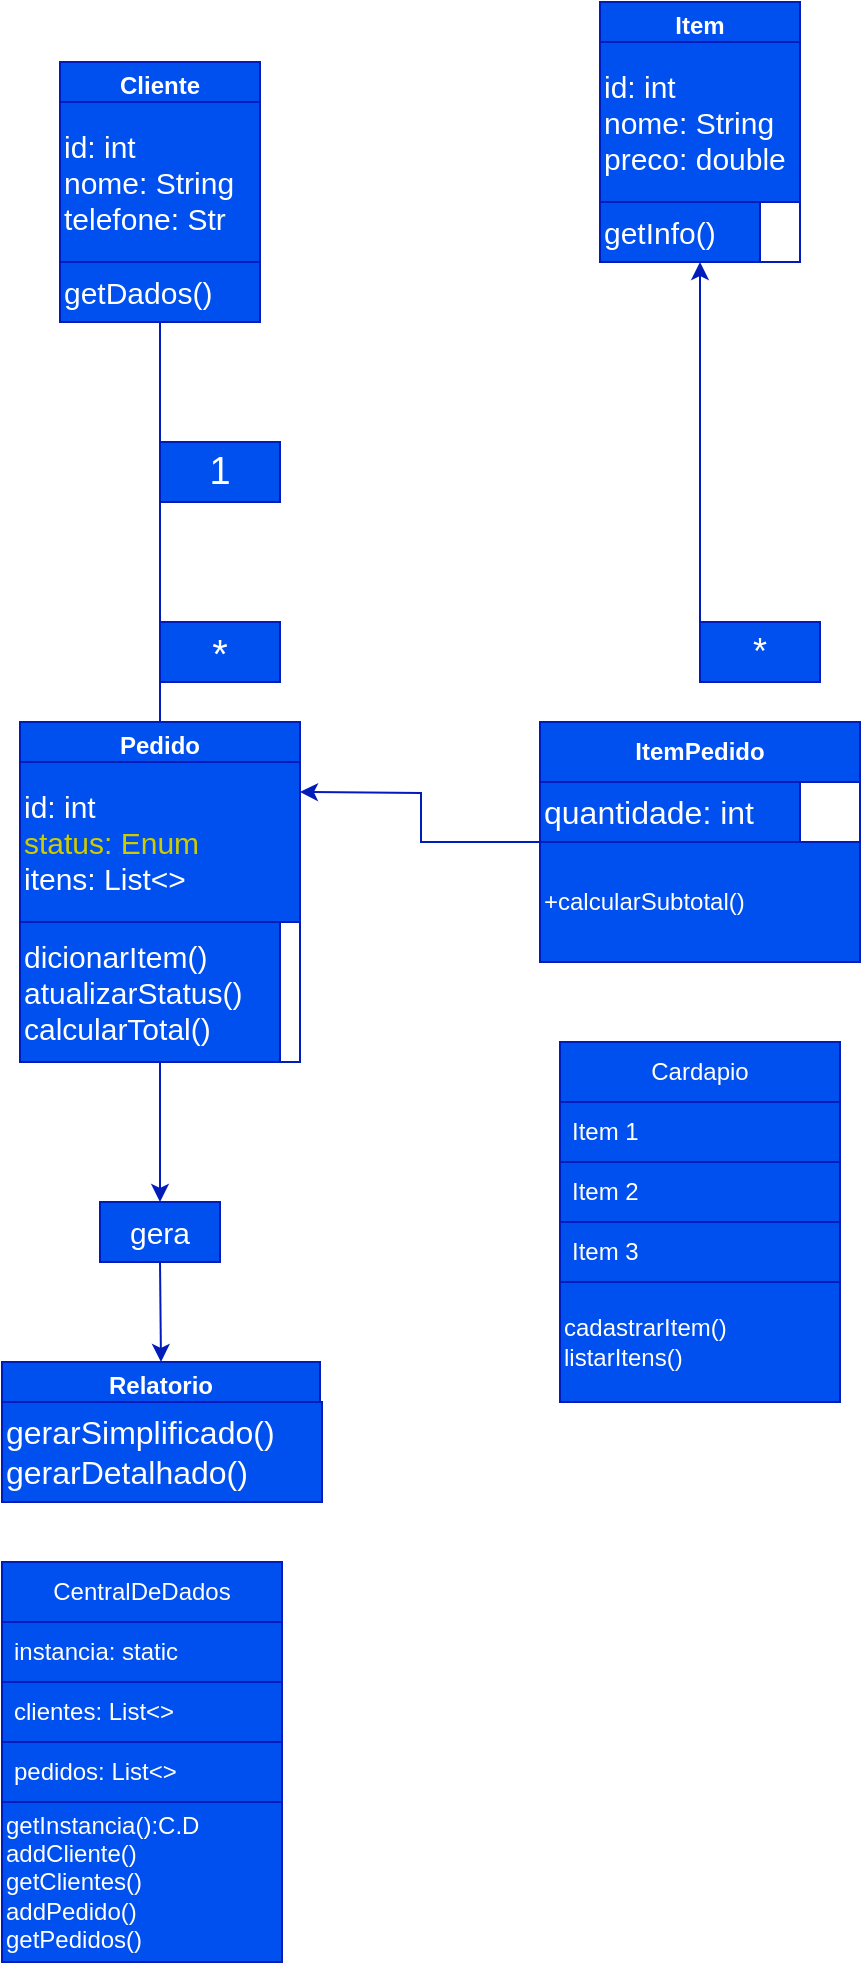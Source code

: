 <mxfile version="28.1.2">
  <diagram name="Página-1" id="QUR0Y8Mu5v9CyN_jPvk7">
    <mxGraphModel dx="922" dy="976" grid="1" gridSize="10" guides="1" tooltips="1" connect="1" arrows="1" fold="1" page="1" pageScale="1" pageWidth="827" pageHeight="1169" math="0" shadow="0">
      <root>
        <mxCell id="0" />
        <mxCell id="1" parent="0" />
        <mxCell id="VAvJB64YvHKmMoGOeDSp-1" value="Cliente" style="swimlane;whiteSpace=wrap;html=1;fillColor=#0050ef;fontColor=#ffffff;strokeColor=#001DBC;" parent="1" vertex="1">
          <mxGeometry x="320" y="150" width="100" height="130" as="geometry" />
        </mxCell>
        <mxCell id="VAvJB64YvHKmMoGOeDSp-2" value="&lt;font style=&quot;font-size: 15px;&quot;&gt;id: int&lt;/font&gt;&lt;div&gt;&lt;font style=&quot;font-size: 15px;&quot;&gt;nome: String&lt;/font&gt;&lt;/div&gt;&lt;div style=&quot;&quot;&gt;&lt;font style=&quot;font-size: 15px;&quot;&gt;telefone: Str&lt;/font&gt;&lt;/div&gt;" style="whiteSpace=wrap;html=1;align=left;fillColor=#0050ef;fontColor=#ffffff;strokeColor=#001DBC;" parent="VAvJB64YvHKmMoGOeDSp-1" vertex="1">
          <mxGeometry y="20" width="100" height="80" as="geometry" />
        </mxCell>
        <mxCell id="VAvJB64YvHKmMoGOeDSp-3" value="&lt;span style=&quot;font-size: 15px;&quot;&gt;getDados()&lt;/span&gt;" style="text;html=1;align=left;verticalAlign=middle;resizable=0;points=[];autosize=1;strokeColor=#001DBC;fillColor=#0050ef;fontColor=#ffffff;" parent="VAvJB64YvHKmMoGOeDSp-1" vertex="1">
          <mxGeometry y="100" width="100" height="30" as="geometry" />
        </mxCell>
        <mxCell id="VAvJB64YvHKmMoGOeDSp-4" value="Item" style="swimlane;whiteSpace=wrap;html=1;fillColor=#0050ef;fontColor=#ffffff;strokeColor=#001DBC;" parent="1" vertex="1">
          <mxGeometry x="590" y="120" width="100" height="130" as="geometry" />
        </mxCell>
        <mxCell id="VAvJB64YvHKmMoGOeDSp-5" value="&lt;font style=&quot;font-size: 15px;&quot;&gt;id: int&lt;/font&gt;&lt;div&gt;&lt;font style=&quot;font-size: 15px;&quot;&gt;nome: String&lt;/font&gt;&lt;/div&gt;&lt;div style=&quot;&quot;&gt;&lt;font style=&quot;font-size: 15px;&quot;&gt;preco: double&lt;/font&gt;&lt;/div&gt;" style="whiteSpace=wrap;html=1;align=left;fillColor=#0050ef;fontColor=#ffffff;strokeColor=#001DBC;" parent="VAvJB64YvHKmMoGOeDSp-4" vertex="1">
          <mxGeometry y="20" width="100" height="80" as="geometry" />
        </mxCell>
        <mxCell id="VAvJB64YvHKmMoGOeDSp-6" value="&lt;span style=&quot;font-size: 15px;&quot;&gt;getInfo()&lt;/span&gt;" style="text;html=1;align=left;verticalAlign=middle;resizable=0;points=[];autosize=1;strokeColor=#001DBC;fillColor=#0050ef;fontColor=#ffffff;" parent="VAvJB64YvHKmMoGOeDSp-4" vertex="1">
          <mxGeometry y="100" width="80" height="30" as="geometry" />
        </mxCell>
        <mxCell id="VAvJB64YvHKmMoGOeDSp-34" style="edgeStyle=none;rounded=0;orthogonalLoop=1;jettySize=auto;html=1;exitX=0.5;exitY=1;exitDx=0;exitDy=0;entryX=0.5;entryY=0;entryDx=0;entryDy=0;elbow=vertical;fillColor=#0050ef;strokeColor=#001DBC;" parent="1" source="VAvJB64YvHKmMoGOeDSp-36" target="VAvJB64YvHKmMoGOeDSp-32" edge="1">
          <mxGeometry relative="1" as="geometry" />
        </mxCell>
        <mxCell id="VAvJB64YvHKmMoGOeDSp-11" value="Pedido" style="swimlane;whiteSpace=wrap;html=1;fillColor=#0050ef;fontColor=#ffffff;strokeColor=#001DBC;" parent="1" vertex="1">
          <mxGeometry x="300" y="480" width="140" height="170" as="geometry" />
        </mxCell>
        <mxCell id="VAvJB64YvHKmMoGOeDSp-12" value="&lt;font style=&quot;font-size: 15px;&quot;&gt;id: int&lt;/font&gt;&lt;div&gt;&lt;font color=&quot;#cccc00&quot;&gt;&lt;span style=&quot;font-size: 15px;&quot;&gt;status: Enum&lt;/span&gt;&lt;/font&gt;&lt;/div&gt;&lt;div style=&quot;&quot;&gt;&lt;font style=&quot;font-size: 15px;&quot;&gt;itens: List&amp;lt;&amp;gt;&lt;/font&gt;&lt;/div&gt;" style="whiteSpace=wrap;html=1;align=left;fillColor=#0050ef;fontColor=#ffffff;strokeColor=#001DBC;" parent="VAvJB64YvHKmMoGOeDSp-11" vertex="1">
          <mxGeometry y="20" width="140" height="80" as="geometry" />
        </mxCell>
        <mxCell id="VAvJB64YvHKmMoGOeDSp-13" value="&lt;div&gt;&lt;span style=&quot;font-size: 15px;&quot;&gt;dicionarItem()&lt;/span&gt;&lt;/div&gt;&lt;div&gt;&lt;span style=&quot;font-size: 15px;&quot;&gt;atualizarStatus()&lt;/span&gt;&lt;/div&gt;&lt;div&gt;&lt;span style=&quot;font-size: 15px;&quot;&gt;calcularTotal()&lt;/span&gt;&lt;/div&gt;" style="text;html=1;align=left;verticalAlign=middle;resizable=0;points=[];autosize=1;strokeColor=#001DBC;fillColor=#0050ef;fontColor=#ffffff;" parent="VAvJB64YvHKmMoGOeDSp-11" vertex="1">
          <mxGeometry y="100" width="130" height="70" as="geometry" />
        </mxCell>
        <mxCell id="VAvJB64YvHKmMoGOeDSp-27" style="edgeStyle=none;rounded=0;orthogonalLoop=1;jettySize=auto;html=1;elbow=vertical;fillColor=#0050ef;strokeColor=#001DBC;" parent="1" edge="1">
          <mxGeometry relative="1" as="geometry">
            <mxPoint x="640" y="250" as="targetPoint" />
            <mxPoint x="640" y="460" as="sourcePoint" />
          </mxGeometry>
        </mxCell>
        <mxCell id="U0OEGrJFD_CZ_dNlYlF3-1" style="edgeStyle=orthogonalEdgeStyle;rounded=0;orthogonalLoop=1;jettySize=auto;html=1;exitX=0;exitY=0.5;exitDx=0;exitDy=0;fillColor=#0050ef;strokeColor=#001DBC;" edge="1" parent="1" source="VAvJB64YvHKmMoGOeDSp-15">
          <mxGeometry relative="1" as="geometry">
            <mxPoint x="440" y="515" as="targetPoint" />
          </mxGeometry>
        </mxCell>
        <mxCell id="VAvJB64YvHKmMoGOeDSp-15" value="ItemPedido" style="swimlane;whiteSpace=wrap;html=1;fillColor=#0050ef;fontColor=#ffffff;strokeColor=#001DBC;startSize=30;" parent="1" vertex="1">
          <mxGeometry x="560" y="480" width="160" height="120" as="geometry" />
        </mxCell>
        <mxCell id="VAvJB64YvHKmMoGOeDSp-16" value="&lt;span style=&quot;font-size: 16px;&quot;&gt;quantidade: int&lt;/span&gt;" style="text;html=1;align=left;verticalAlign=middle;resizable=0;points=[];autosize=1;strokeColor=#001DBC;fillColor=#0050ef;fontColor=#ffffff;" parent="VAvJB64YvHKmMoGOeDSp-15" vertex="1">
          <mxGeometry y="30" width="130" height="30" as="geometry" />
        </mxCell>
        <mxCell id="U0OEGrJFD_CZ_dNlYlF3-3" value="+calcularSubtotal()" style="rounded=0;whiteSpace=wrap;html=1;align=left;fillColor=#0050ef;fontColor=#ffffff;strokeColor=#001DBC;" vertex="1" parent="VAvJB64YvHKmMoGOeDSp-15">
          <mxGeometry y="60" width="160" height="60" as="geometry" />
        </mxCell>
        <mxCell id="VAvJB64YvHKmMoGOeDSp-23" value="" style="endArrow=none;html=1;rounded=0;elbow=vertical;entryX=0.5;entryY=1;entryDx=0;entryDy=0;exitX=0.5;exitY=0;exitDx=0;exitDy=0;fillColor=#0050ef;strokeColor=#001DBC;" parent="1" source="VAvJB64YvHKmMoGOeDSp-11" target="VAvJB64YvHKmMoGOeDSp-1" edge="1">
          <mxGeometry width="50" height="50" relative="1" as="geometry">
            <mxPoint x="330" y="350" as="sourcePoint" />
            <mxPoint x="380" y="300" as="targetPoint" />
          </mxGeometry>
        </mxCell>
        <mxCell id="VAvJB64YvHKmMoGOeDSp-28" value="&lt;font style=&quot;font-size: 20px;&quot;&gt;*&lt;/font&gt;" style="text;html=1;align=center;verticalAlign=middle;whiteSpace=wrap;rounded=0;fillColor=#0050ef;fontColor=#ffffff;strokeColor=#001DBC;" parent="1" vertex="1">
          <mxGeometry x="370" y="430" width="60" height="30" as="geometry" />
        </mxCell>
        <mxCell id="VAvJB64YvHKmMoGOeDSp-29" value="&lt;font style=&quot;font-size: 19px;&quot;&gt;1&lt;/font&gt;" style="text;html=1;align=center;verticalAlign=middle;whiteSpace=wrap;rounded=0;fillColor=#0050ef;fontColor=#ffffff;strokeColor=#001DBC;" parent="1" vertex="1">
          <mxGeometry x="370" y="340" width="60" height="30" as="geometry" />
        </mxCell>
        <mxCell id="VAvJB64YvHKmMoGOeDSp-30" value="&lt;font style=&quot;font-size: 18px;&quot;&gt;*&lt;/font&gt;" style="text;html=1;align=center;verticalAlign=middle;whiteSpace=wrap;rounded=0;fillColor=#0050ef;fontColor=#ffffff;strokeColor=#001DBC;" parent="1" vertex="1">
          <mxGeometry x="640" y="430" width="60" height="30" as="geometry" />
        </mxCell>
        <mxCell id="VAvJB64YvHKmMoGOeDSp-32" value="Relatorio" style="swimlane;whiteSpace=wrap;html=1;fillColor=#0050ef;fontColor=#ffffff;strokeColor=#001DBC;" parent="1" vertex="1">
          <mxGeometry x="291" y="800" width="159" height="70" as="geometry" />
        </mxCell>
        <mxCell id="VAvJB64YvHKmMoGOeDSp-35" value="" style="edgeStyle=none;rounded=0;orthogonalLoop=1;jettySize=auto;html=1;exitX=0.5;exitY=1;exitDx=0;exitDy=0;entryX=0.5;entryY=0;entryDx=0;entryDy=0;elbow=vertical;fillColor=#0050ef;strokeColor=#001DBC;" parent="1" source="VAvJB64YvHKmMoGOeDSp-11" target="VAvJB64YvHKmMoGOeDSp-36" edge="1">
          <mxGeometry relative="1" as="geometry">
            <mxPoint x="370" y="670" as="sourcePoint" />
            <mxPoint x="370" y="800" as="targetPoint" />
          </mxGeometry>
        </mxCell>
        <mxCell id="VAvJB64YvHKmMoGOeDSp-36" value="&lt;font style=&quot;font-size: 15px;&quot;&gt;gera&lt;/font&gt;" style="text;html=1;align=center;verticalAlign=middle;whiteSpace=wrap;rounded=0;fillColor=#0050ef;fontColor=#ffffff;strokeColor=#001DBC;" parent="1" vertex="1">
          <mxGeometry x="340" y="720" width="60" height="30" as="geometry" />
        </mxCell>
        <mxCell id="VAvJB64YvHKmMoGOeDSp-33" value="&lt;font style=&quot;font-size: 16px;&quot;&gt;gerarSimplificado()&lt;/font&gt;&lt;div&gt;&lt;font style=&quot;font-size: 16px;&quot;&gt;gerarDetalhado()&lt;/font&gt;&lt;/div&gt;" style="text;html=1;align=left;verticalAlign=middle;resizable=0;points=[];autosize=1;strokeColor=#001DBC;fillColor=#0050ef;fontColor=#ffffff;" parent="1" vertex="1">
          <mxGeometry x="291" y="820" width="160" height="50" as="geometry" />
        </mxCell>
        <mxCell id="U0OEGrJFD_CZ_dNlYlF3-4" value="Cardapio" style="swimlane;fontStyle=0;childLayout=stackLayout;horizontal=1;startSize=30;horizontalStack=0;resizeParent=1;resizeParentMax=0;resizeLast=0;collapsible=1;marginBottom=0;whiteSpace=wrap;html=1;fillColor=#0050ef;fontColor=#ffffff;strokeColor=#001DBC;" vertex="1" parent="1">
          <mxGeometry x="570" y="640" width="140" height="120" as="geometry" />
        </mxCell>
        <mxCell id="U0OEGrJFD_CZ_dNlYlF3-5" value="Item 1" style="text;strokeColor=#001DBC;fillColor=#0050ef;align=left;verticalAlign=middle;spacingLeft=4;spacingRight=4;overflow=hidden;points=[[0,0.5],[1,0.5]];portConstraint=eastwest;rotatable=0;whiteSpace=wrap;html=1;fontColor=#ffffff;" vertex="1" parent="U0OEGrJFD_CZ_dNlYlF3-4">
          <mxGeometry y="30" width="140" height="30" as="geometry" />
        </mxCell>
        <mxCell id="U0OEGrJFD_CZ_dNlYlF3-6" value="Item 2" style="text;strokeColor=#001DBC;fillColor=#0050ef;align=left;verticalAlign=middle;spacingLeft=4;spacingRight=4;overflow=hidden;points=[[0,0.5],[1,0.5]];portConstraint=eastwest;rotatable=0;whiteSpace=wrap;html=1;fontColor=#ffffff;" vertex="1" parent="U0OEGrJFD_CZ_dNlYlF3-4">
          <mxGeometry y="60" width="140" height="30" as="geometry" />
        </mxCell>
        <mxCell id="U0OEGrJFD_CZ_dNlYlF3-7" value="Item 3" style="text;strokeColor=#001DBC;fillColor=#0050ef;align=left;verticalAlign=middle;spacingLeft=4;spacingRight=4;overflow=hidden;points=[[0,0.5],[1,0.5]];portConstraint=eastwest;rotatable=0;whiteSpace=wrap;html=1;fontColor=#ffffff;" vertex="1" parent="U0OEGrJFD_CZ_dNlYlF3-4">
          <mxGeometry y="90" width="140" height="30" as="geometry" />
        </mxCell>
        <mxCell id="U0OEGrJFD_CZ_dNlYlF3-8" value="cadastrarItem()&lt;br&gt;listarItens()" style="rounded=0;whiteSpace=wrap;html=1;align=left;fillColor=#0050ef;fontColor=#ffffff;strokeColor=#001DBC;" vertex="1" parent="1">
          <mxGeometry x="570" y="760" width="140" height="60" as="geometry" />
        </mxCell>
        <mxCell id="U0OEGrJFD_CZ_dNlYlF3-10" value="CentralDeDados" style="swimlane;fontStyle=0;childLayout=stackLayout;horizontal=1;startSize=30;horizontalStack=0;resizeParent=1;resizeParentMax=0;resizeLast=0;collapsible=1;marginBottom=0;whiteSpace=wrap;html=1;fillColor=#0050ef;fontColor=#ffffff;strokeColor=#001DBC;" vertex="1" parent="1">
          <mxGeometry x="291" y="900" width="140" height="120" as="geometry" />
        </mxCell>
        <mxCell id="U0OEGrJFD_CZ_dNlYlF3-11" value="instancia: static" style="text;strokeColor=#001DBC;fillColor=#0050ef;align=left;verticalAlign=middle;spacingLeft=4;spacingRight=4;overflow=hidden;points=[[0,0.5],[1,0.5]];portConstraint=eastwest;rotatable=0;whiteSpace=wrap;html=1;fontColor=#ffffff;" vertex="1" parent="U0OEGrJFD_CZ_dNlYlF3-10">
          <mxGeometry y="30" width="140" height="30" as="geometry" />
        </mxCell>
        <mxCell id="U0OEGrJFD_CZ_dNlYlF3-12" value="clientes: List&amp;lt;&amp;gt;&amp;nbsp;" style="text;strokeColor=#001DBC;fillColor=#0050ef;align=left;verticalAlign=middle;spacingLeft=4;spacingRight=4;overflow=hidden;points=[[0,0.5],[1,0.5]];portConstraint=eastwest;rotatable=0;whiteSpace=wrap;html=1;fontColor=#ffffff;" vertex="1" parent="U0OEGrJFD_CZ_dNlYlF3-10">
          <mxGeometry y="60" width="140" height="30" as="geometry" />
        </mxCell>
        <mxCell id="U0OEGrJFD_CZ_dNlYlF3-13" value="pedidos: List&amp;lt;&amp;gt;" style="text;strokeColor=#001DBC;fillColor=#0050ef;align=left;verticalAlign=middle;spacingLeft=4;spacingRight=4;overflow=hidden;points=[[0,0.5],[1,0.5]];portConstraint=eastwest;rotatable=0;whiteSpace=wrap;html=1;fontColor=#ffffff;" vertex="1" parent="U0OEGrJFD_CZ_dNlYlF3-10">
          <mxGeometry y="90" width="140" height="30" as="geometry" />
        </mxCell>
        <mxCell id="U0OEGrJFD_CZ_dNlYlF3-14" value="getInstancia():C.D&lt;br&gt;addCliente()&amp;nbsp; &amp;nbsp;&amp;nbsp;&lt;br&gt;getClientes()&amp;nbsp; &amp;nbsp; &amp;nbsp; &amp;nbsp;&lt;br&gt;addPedido()&amp;nbsp; &amp;nbsp; &amp;nbsp; &amp;nbsp; &amp;nbsp;&lt;br&gt;getPedidos()" style="rounded=0;whiteSpace=wrap;html=1;align=left;fontColor=#ffffff;fillColor=#0050ef;strokeColor=#001DBC;" vertex="1" parent="1">
          <mxGeometry x="291" y="1020" width="140" height="80" as="geometry" />
        </mxCell>
      </root>
    </mxGraphModel>
  </diagram>
</mxfile>
